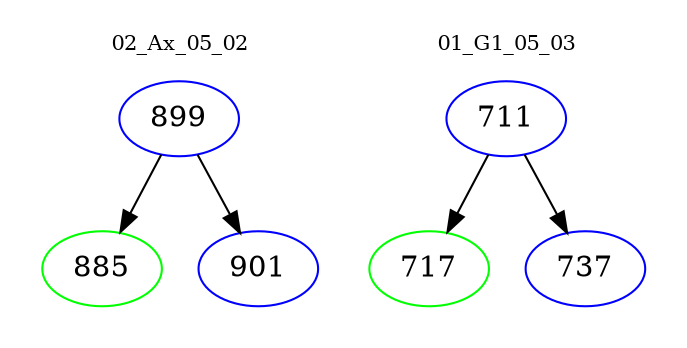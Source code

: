 digraph{
subgraph cluster_0 {
color = white
label = "02_Ax_05_02";
fontsize=10;
T0_899 [label="899", color="blue"]
T0_899 -> T0_885 [color="black"]
T0_885 [label="885", color="green"]
T0_899 -> T0_901 [color="black"]
T0_901 [label="901", color="blue"]
}
subgraph cluster_1 {
color = white
label = "01_G1_05_03";
fontsize=10;
T1_711 [label="711", color="blue"]
T1_711 -> T1_717 [color="black"]
T1_717 [label="717", color="green"]
T1_711 -> T1_737 [color="black"]
T1_737 [label="737", color="blue"]
}
}
